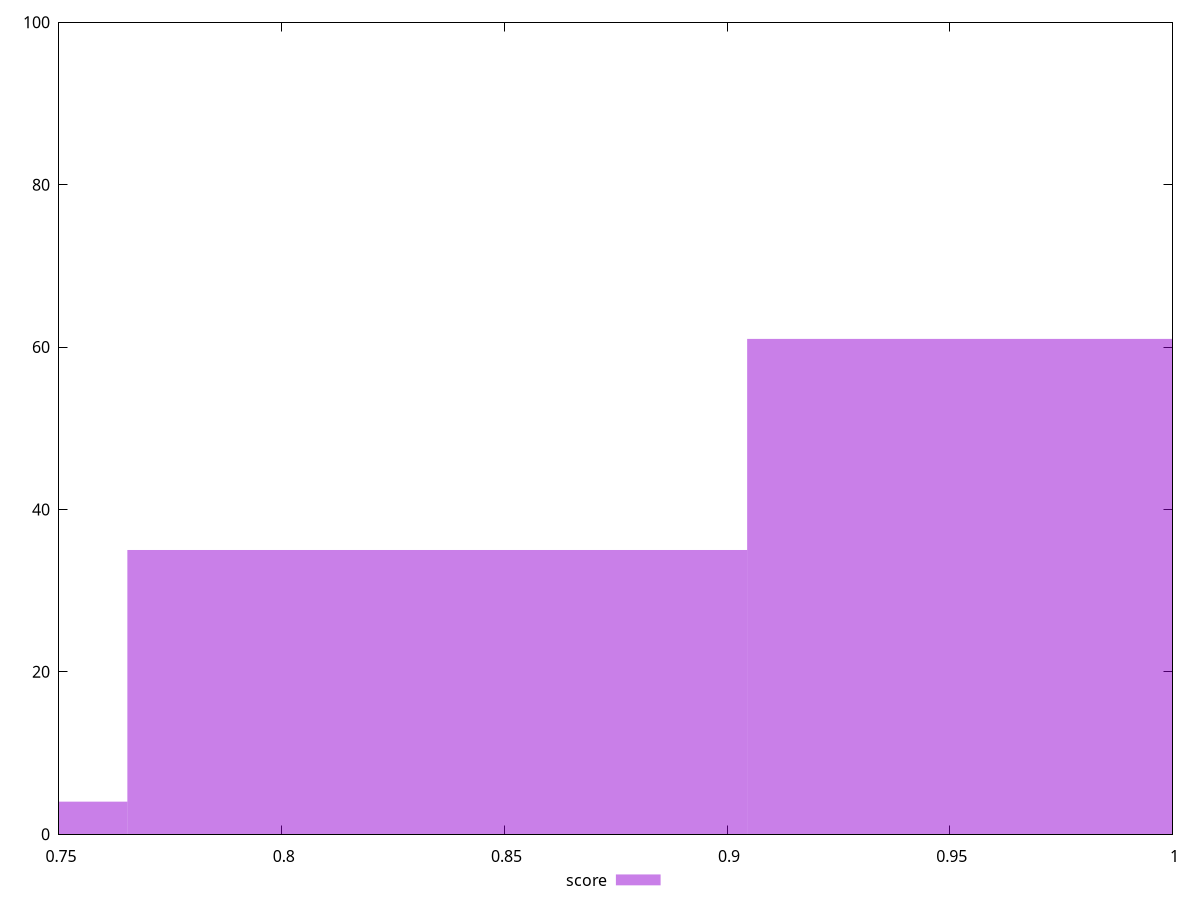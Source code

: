 reset

$score <<EOF
0.8349233062385035 35
0.9740771906115875 61
0.6957694218654197 4
EOF

set key outside below
set boxwidth 0.13915388437308393
set xrange [0.75:1]
set yrange [0:100]
set trange [0:100]
set style fill transparent solid 0.5 noborder
set terminal svg size 640, 490 enhanced background rgb 'white'
set output "report_00009_2021-02-08T22-37-41.559Z/unminified-javascript/samples/pages+cached+noadtech+nomedia+nocss/score/histogram.svg"

plot $score title "score" with boxes

reset
